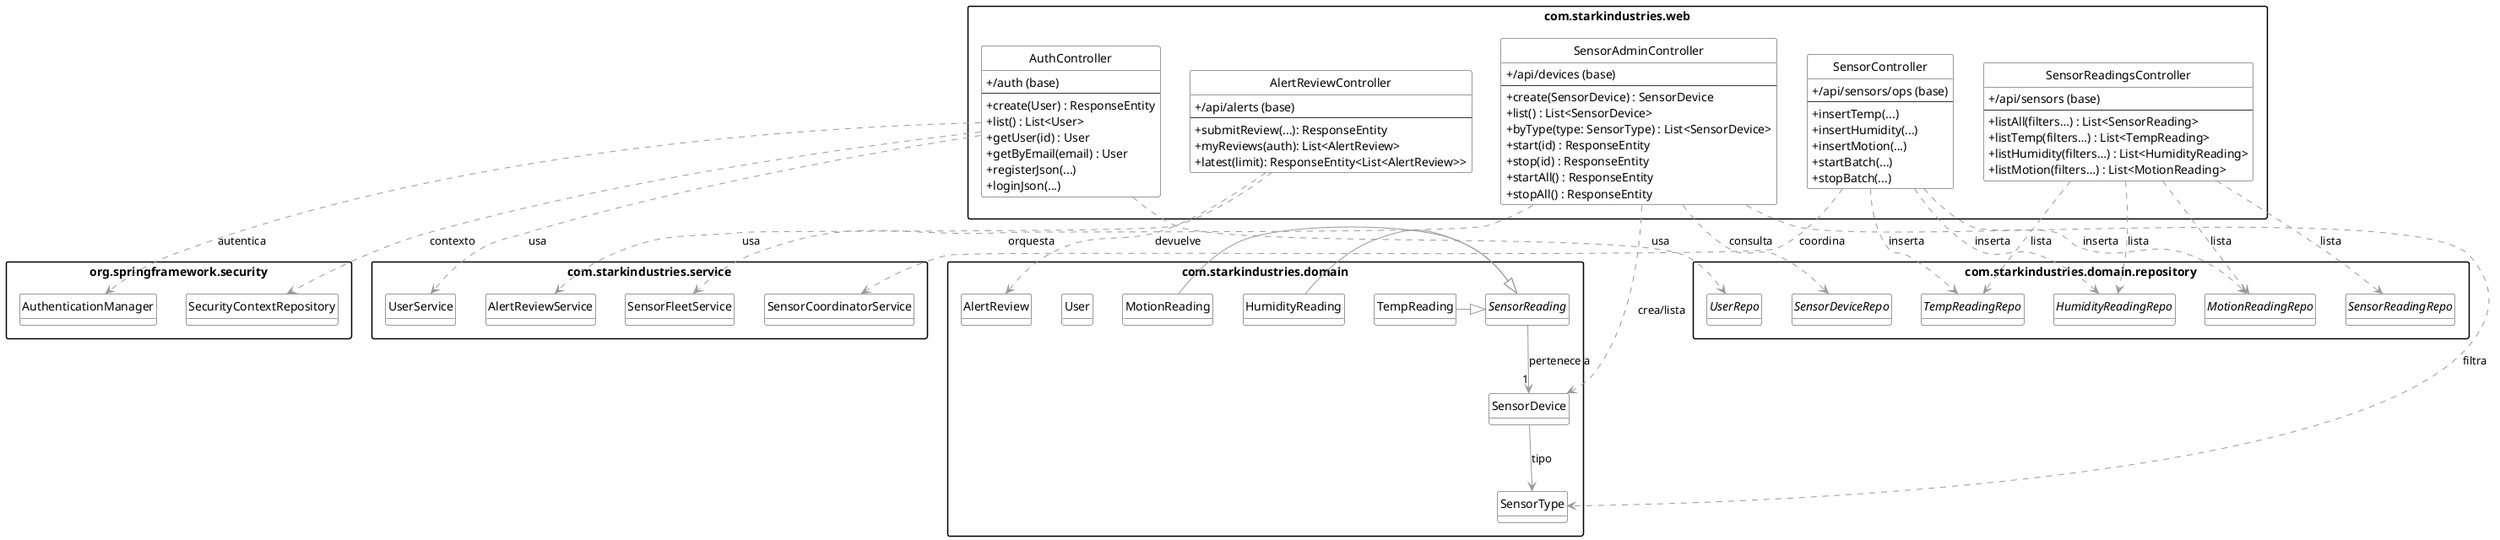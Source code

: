 @startuml
' ============================================================
' Diagrama de estructura (controladores, servicios, repos, entidades)
' Basado en: AlertReviewController, AuthController,
'            SensorAdminController, SensorController, SensorReadingsController
' ============================================================

skinparam shadowing false
skinparam classAttributeIconSize 0
skinparam packageStyle rect
skinparam ArrowColor #999999
skinparam Class {
  BackgroundColor White
  BorderColor #333333
}
hide circle
hide methods
hide stereotypes

' -------------------- Paquetes --------------------
package "com.starkindustries.web" as web {
  class AuthController <<RestController>> {
    + /auth (base)
    --
    + create(User) : ResponseEntity
    + list() : List<User>
    + getUser(id) : User
    + getByEmail(email) : User
    + registerJson(...)
    + loginJson(...)
  }

  class AlertReviewController <<RestController>> {
    + /api/alerts (base)
    --
    + submitReview(...): ResponseEntity
    + myReviews(auth): List<AlertReview>
    + latest(limit): ResponseEntity<List<AlertReview>>
  }

  class SensorAdminController <<RestController>> {
    + /api/devices (base)
    --
    + create(SensorDevice) : SensorDevice
    + list() : List<SensorDevice>
    + byType(type: SensorType) : List<SensorDevice>
    + start(id) : ResponseEntity
    + stop(id) : ResponseEntity
    + startAll() : ResponseEntity
    + stopAll() : ResponseEntity
  }

  class SensorController <<RestController>> {
    + /api/sensors/ops (base)
    --
    + insertTemp(...)
    + insertHumidity(...)
    + insertMotion(...)
    + startBatch(...)
    + stopBatch(...)
  }

  class SensorReadingsController <<RestController>> {
    + /api/sensors (base)
    --
    + listAll(filters…) : List<SensorReading>
    + listTemp(filters…) : List<TempReading>
    + listHumidity(filters…) : List<HumidityReading>
    + listMotion(filters…) : List<MotionReading>
  }
}

package "com.starkindustries.service" as svc {
  class UserService <<Service>>
  class AlertReviewService <<Service>>
  class SensorFleetService <<Service>>
  class SensorCoordinatorService <<Service>>
}

package "com.starkindustries.domain.repository" as repo {
  interface UserRepo <<Repository>>
  interface SensorDeviceRepo <<Repository>>
  interface SensorReadingRepo <<Repository>>
  interface TempReadingRepo <<Repository>>
  interface HumidityReadingRepo <<Repository>>
  interface MotionReadingRepo <<Repository>>
}

package "com.starkindustries.domain" as dom {
  class User <<Entity>>
  class AlertReview <<Entity>>
  class SensorDevice <<Entity>>
  abstract class SensorReading <<Entity>>
  class TempReading <<Entity>>
  class HumidityReading <<Entity>>
  class MotionReading <<Entity>>
  enum SensorType
}

package "org.springframework.security" as sec {
  class AuthenticationManager
  class SecurityContextRepository
}

' -------------------- Relaciones (inyecciones y uso) --------------------
' AuthController
web.AuthController ..> svc.UserService : usa
web.AuthController ..> repo.UserRepo : usa
web.AuthController ..> sec.AuthenticationManager : autentica
web.AuthController ..> sec.SecurityContextRepository : contexto

' AlertReviewController
web.AlertReviewController ..> svc.AlertReviewService : usa
web.AlertReviewController ..> dom.AlertReview : devuelve

' SensorAdminController
web.SensorAdminController ..> svc.SensorFleetService : orquesta
web.SensorAdminController ..> repo.SensorDeviceRepo : consulta
web.SensorAdminController ..> dom.SensorDevice : crea/lista
web.SensorAdminController ..> dom.SensorType : filtra

' SensorController (operaciones)
web.SensorController ..> repo.TempReadingRepo : inserta
web.SensorController ..> repo.HumidityReadingRepo : inserta
web.SensorController ..> repo.MotionReadingRepo : inserta
web.SensorController ..> svc.SensorCoordinatorService : coordina

' SensorReadingsController (consultas)
web.SensorReadingsController ..> repo.SensorReadingRepo : lista
web.SensorReadingsController ..> repo.TempReadingRepo : lista
web.SensorReadingsController ..> repo.HumidityReadingRepo : lista
web.SensorReadingsController ..> repo.MotionReadingRepo : lista

' -------------------- Modelo de dominio --------------------
dom.TempReading -|> dom.SensorReading
dom.HumidityReading -|> dom.SensorReading
dom.MotionReading -|> dom.SensorReading
dom.SensorReading --> "1" dom.SensorDevice : pertenece a
dom.SensorDevice --> dom.SensorType : tipo

@enduml
